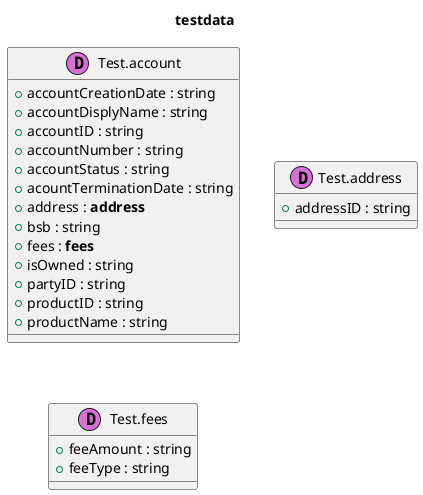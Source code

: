 @startuml
title testdata
''''''''''''''''''''''''''''''''''''''''''
''                                      ''
''  AUTOGENERATED CODE -- DO NOT EDIT!  ''
''                                      ''
''''''''''''''''''''''''''''''''''''''''''

class "Test.account" as _0 << (D,orchid) >> {
+ accountCreationDate : string
+ accountDisplyName : string
+ accountID : string
+ accountNumber : string
+ accountStatus : string
+ acountTerminationDate : string
+ address : **address**
+ bsb : string
+ fees : **fees**
+ isOwned : string
+ partyID : string
+ productID : string
+ productName : string
}
class "Test.address" as _1 << (D,orchid) >> {
+ addressID : string
}
class "Test.fees" as _2 << (D,orchid) >> {
+ feeAmount : string
+ feeType : string
}
@enduml
